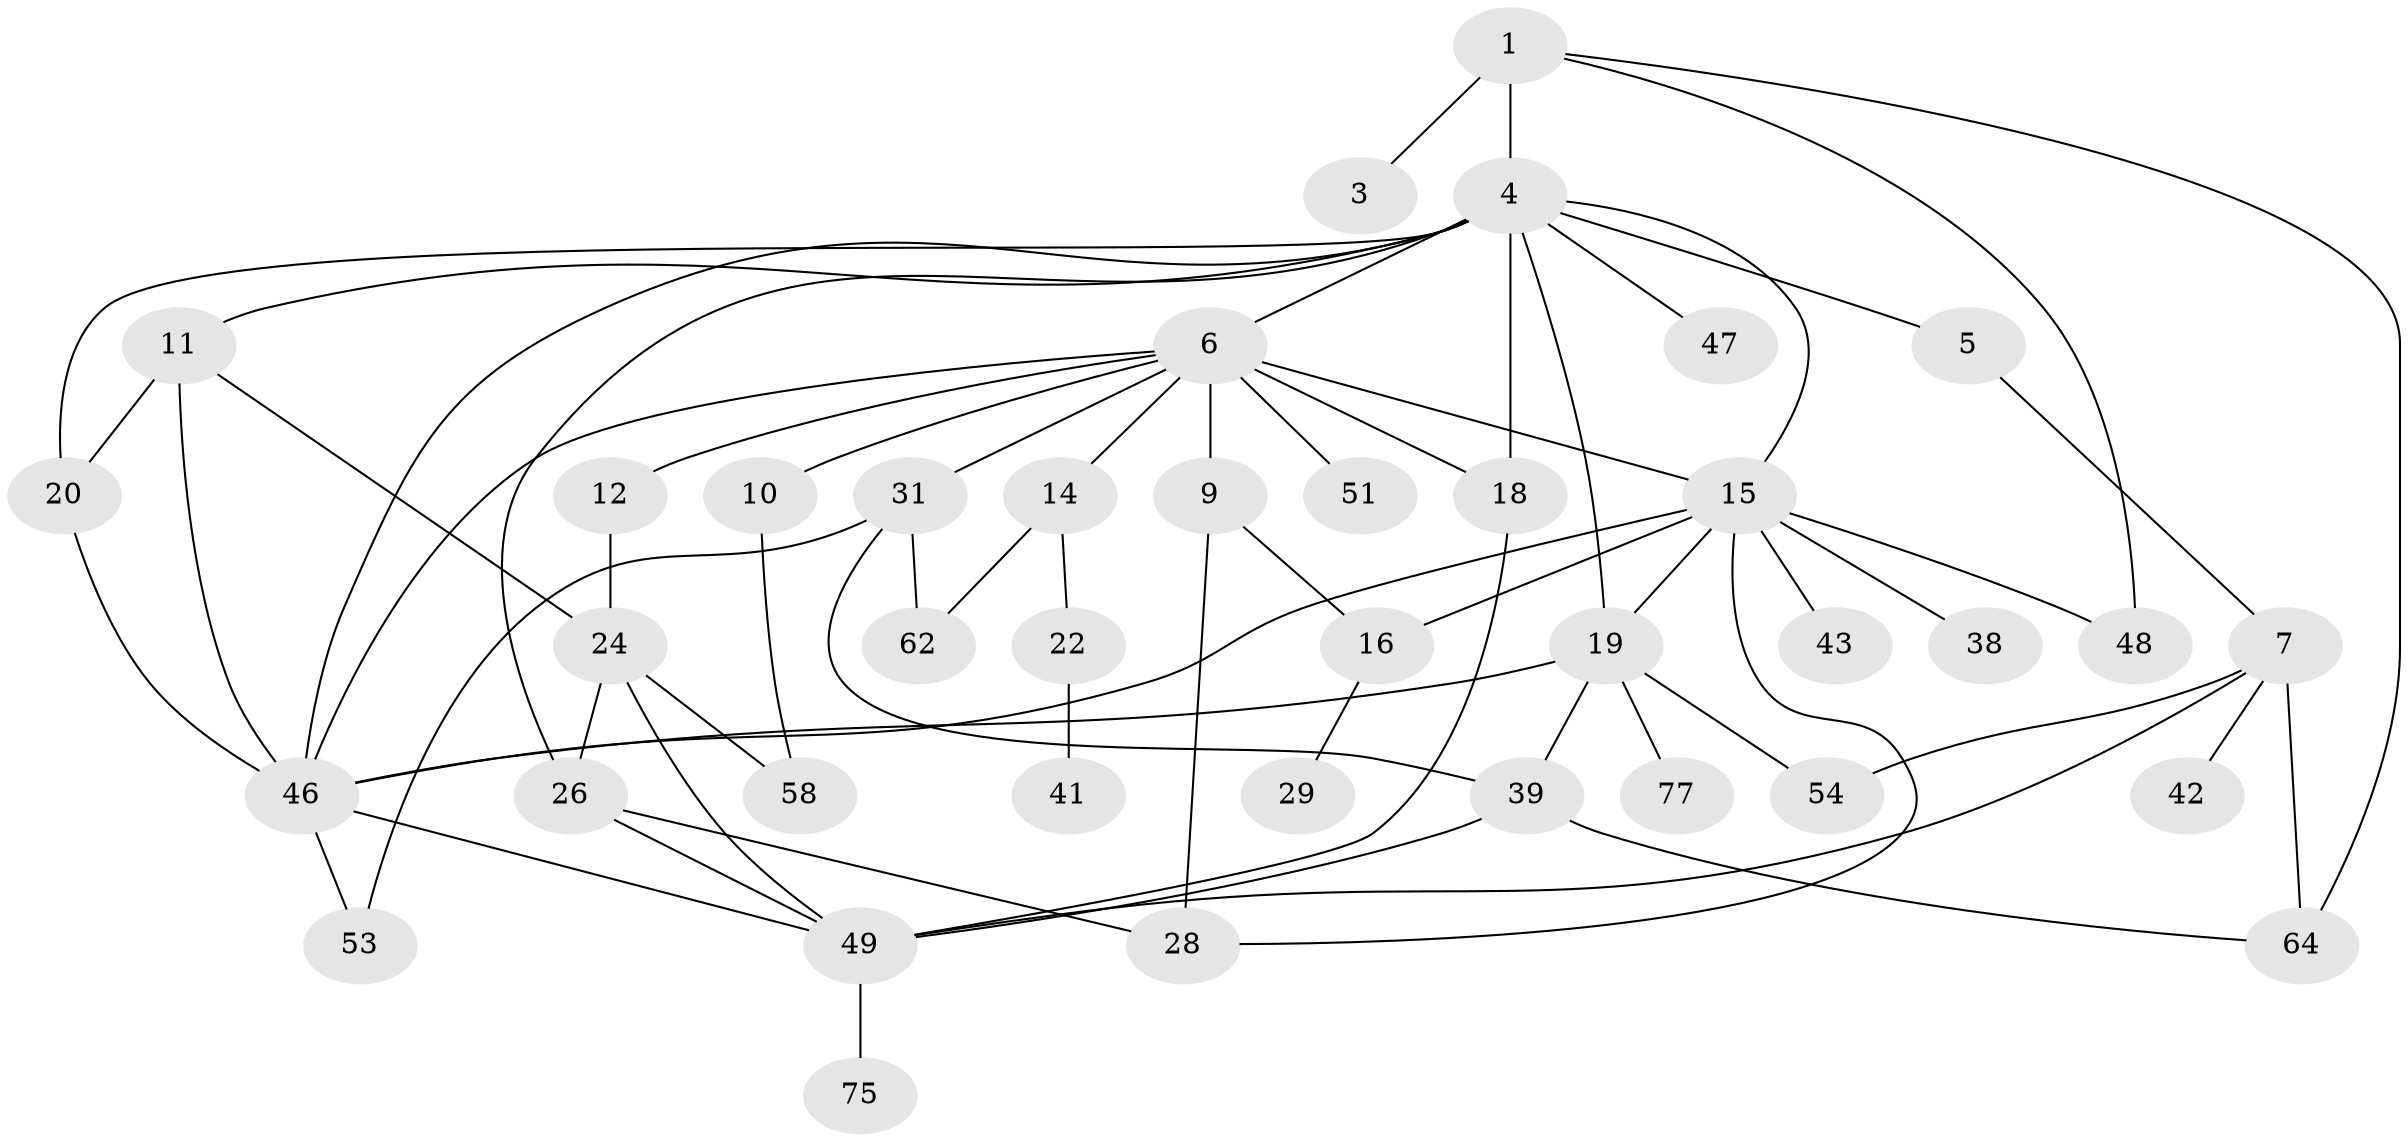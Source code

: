 // original degree distribution, {6: 0.01282051282051282, 2: 0.23076923076923078, 7: 0.038461538461538464, 3: 0.2692307692307692, 10: 0.01282051282051282, 5: 0.038461538461538464, 4: 0.15384615384615385, 1: 0.24358974358974358}
// Generated by graph-tools (version 1.1) at 2025/13/03/09/25 04:13:36]
// undirected, 39 vertices, 65 edges
graph export_dot {
graph [start="1"]
  node [color=gray90,style=filled];
  1 [super="+8+69+30+2"];
  3;
  4 [super="+21+17+66"];
  5 [super="+59"];
  6 [super="+13"];
  7;
  9;
  10;
  11;
  12;
  14 [super="+36"];
  15 [super="+23"];
  16;
  18;
  19 [super="+44+34"];
  20 [super="+73"];
  22 [super="+33"];
  24 [super="+71"];
  26 [super="+40"];
  28;
  29;
  31 [super="+50"];
  38;
  39 [super="+55"];
  41 [super="+63"];
  42 [super="+61"];
  43;
  46 [super="+52+67"];
  47;
  48 [super="+60"];
  49 [super="+57"];
  51;
  53 [super="+68"];
  54;
  58;
  62 [super="+70"];
  64;
  75;
  77;
  1 -- 3 [weight=2];
  1 -- 4;
  1 -- 48;
  1 -- 64;
  4 -- 5;
  4 -- 6;
  4 -- 11;
  4 -- 18;
  4 -- 19;
  4 -- 20 [weight=2];
  4 -- 46;
  4 -- 47;
  4 -- 15;
  4 -- 26;
  5 -- 7;
  6 -- 9;
  6 -- 10;
  6 -- 12;
  6 -- 14;
  6 -- 15 [weight=2];
  6 -- 18;
  6 -- 46;
  6 -- 51;
  6 -- 31;
  7 -- 42;
  7 -- 64;
  7 -- 54;
  7 -- 49;
  9 -- 16;
  9 -- 28;
  10 -- 58;
  11 -- 20;
  11 -- 24;
  11 -- 46;
  12 -- 24;
  14 -- 22;
  14 -- 62;
  15 -- 28;
  15 -- 38;
  15 -- 43;
  15 -- 46;
  15 -- 16 [weight=2];
  15 -- 48;
  15 -- 19 [weight=2];
  16 -- 29;
  18 -- 49;
  19 -- 39;
  19 -- 54;
  19 -- 77;
  19 -- 46;
  20 -- 46;
  22 -- 41;
  24 -- 26;
  24 -- 58;
  24 -- 49;
  26 -- 28;
  26 -- 49;
  31 -- 39;
  31 -- 53;
  31 -- 62;
  39 -- 64;
  39 -- 49;
  46 -- 53;
  46 -- 49;
  49 -- 75;
}
